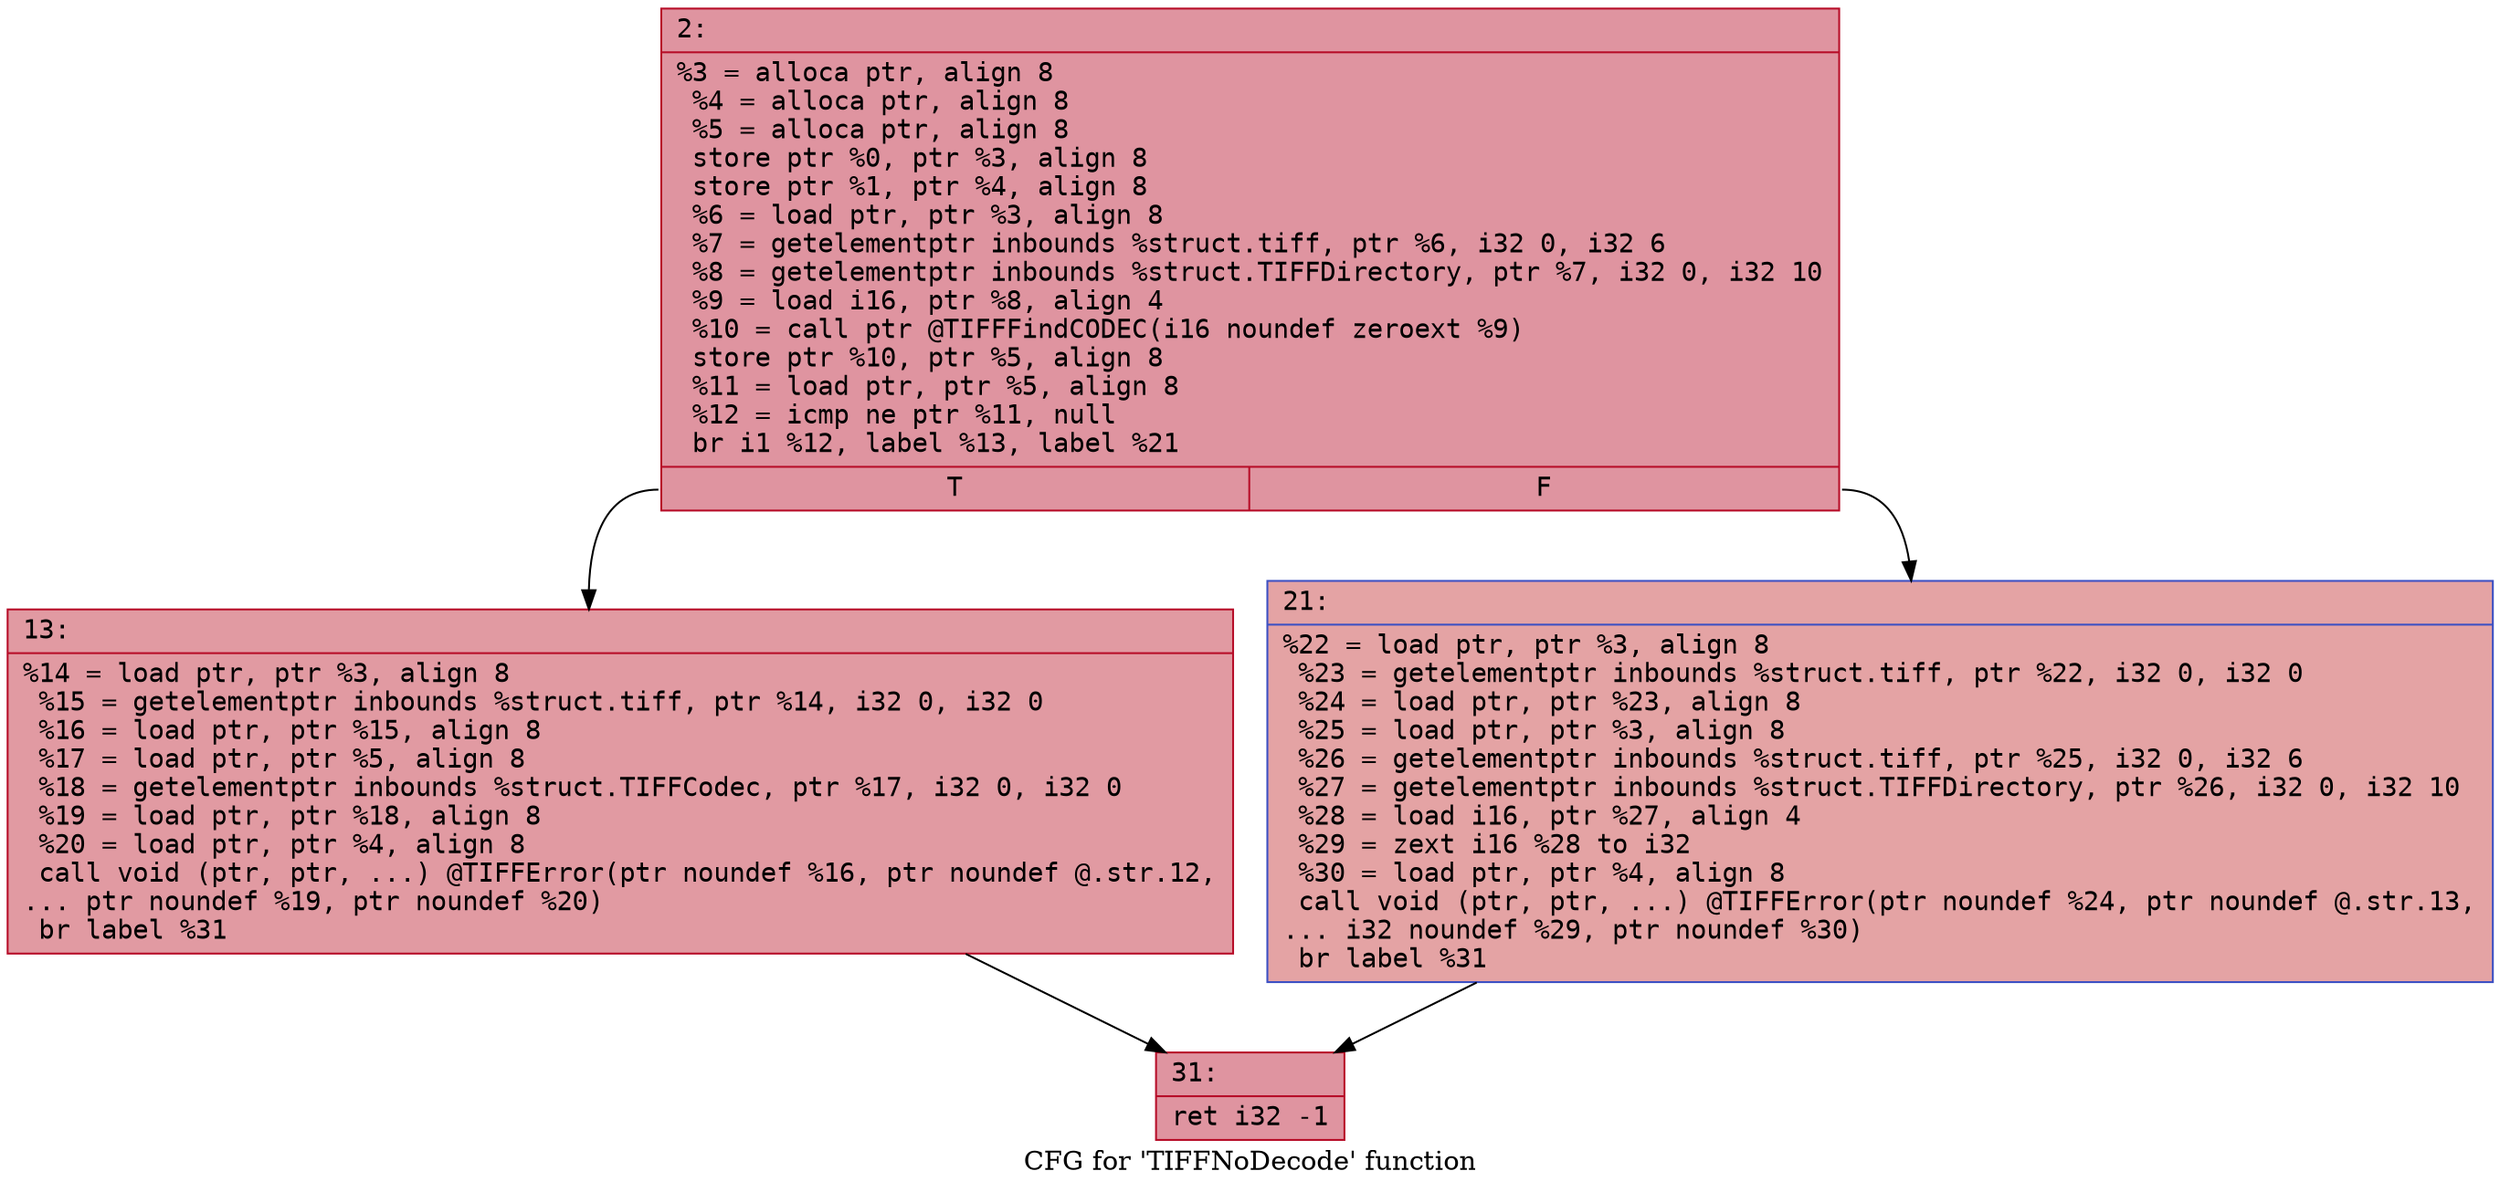 digraph "CFG for 'TIFFNoDecode' function" {
	label="CFG for 'TIFFNoDecode' function";

	Node0x6000007da580 [shape=record,color="#b70d28ff", style=filled, fillcolor="#b70d2870" fontname="Courier",label="{2:\l|  %3 = alloca ptr, align 8\l  %4 = alloca ptr, align 8\l  %5 = alloca ptr, align 8\l  store ptr %0, ptr %3, align 8\l  store ptr %1, ptr %4, align 8\l  %6 = load ptr, ptr %3, align 8\l  %7 = getelementptr inbounds %struct.tiff, ptr %6, i32 0, i32 6\l  %8 = getelementptr inbounds %struct.TIFFDirectory, ptr %7, i32 0, i32 10\l  %9 = load i16, ptr %8, align 4\l  %10 = call ptr @TIFFFindCODEC(i16 noundef zeroext %9)\l  store ptr %10, ptr %5, align 8\l  %11 = load ptr, ptr %5, align 8\l  %12 = icmp ne ptr %11, null\l  br i1 %12, label %13, label %21\l|{<s0>T|<s1>F}}"];
	Node0x6000007da580:s0 -> Node0x6000007da5d0[tooltip="2 -> 13\nProbability 62.50%" ];
	Node0x6000007da580:s1 -> Node0x6000007da620[tooltip="2 -> 21\nProbability 37.50%" ];
	Node0x6000007da5d0 [shape=record,color="#b70d28ff", style=filled, fillcolor="#bb1b2c70" fontname="Courier",label="{13:\l|  %14 = load ptr, ptr %3, align 8\l  %15 = getelementptr inbounds %struct.tiff, ptr %14, i32 0, i32 0\l  %16 = load ptr, ptr %15, align 8\l  %17 = load ptr, ptr %5, align 8\l  %18 = getelementptr inbounds %struct.TIFFCodec, ptr %17, i32 0, i32 0\l  %19 = load ptr, ptr %18, align 8\l  %20 = load ptr, ptr %4, align 8\l  call void (ptr, ptr, ...) @TIFFError(ptr noundef %16, ptr noundef @.str.12,\l... ptr noundef %19, ptr noundef %20)\l  br label %31\l}"];
	Node0x6000007da5d0 -> Node0x6000007da670[tooltip="13 -> 31\nProbability 100.00%" ];
	Node0x6000007da620 [shape=record,color="#3d50c3ff", style=filled, fillcolor="#c32e3170" fontname="Courier",label="{21:\l|  %22 = load ptr, ptr %3, align 8\l  %23 = getelementptr inbounds %struct.tiff, ptr %22, i32 0, i32 0\l  %24 = load ptr, ptr %23, align 8\l  %25 = load ptr, ptr %3, align 8\l  %26 = getelementptr inbounds %struct.tiff, ptr %25, i32 0, i32 6\l  %27 = getelementptr inbounds %struct.TIFFDirectory, ptr %26, i32 0, i32 10\l  %28 = load i16, ptr %27, align 4\l  %29 = zext i16 %28 to i32\l  %30 = load ptr, ptr %4, align 8\l  call void (ptr, ptr, ...) @TIFFError(ptr noundef %24, ptr noundef @.str.13,\l... i32 noundef %29, ptr noundef %30)\l  br label %31\l}"];
	Node0x6000007da620 -> Node0x6000007da670[tooltip="21 -> 31\nProbability 100.00%" ];
	Node0x6000007da670 [shape=record,color="#b70d28ff", style=filled, fillcolor="#b70d2870" fontname="Courier",label="{31:\l|  ret i32 -1\l}"];
}
